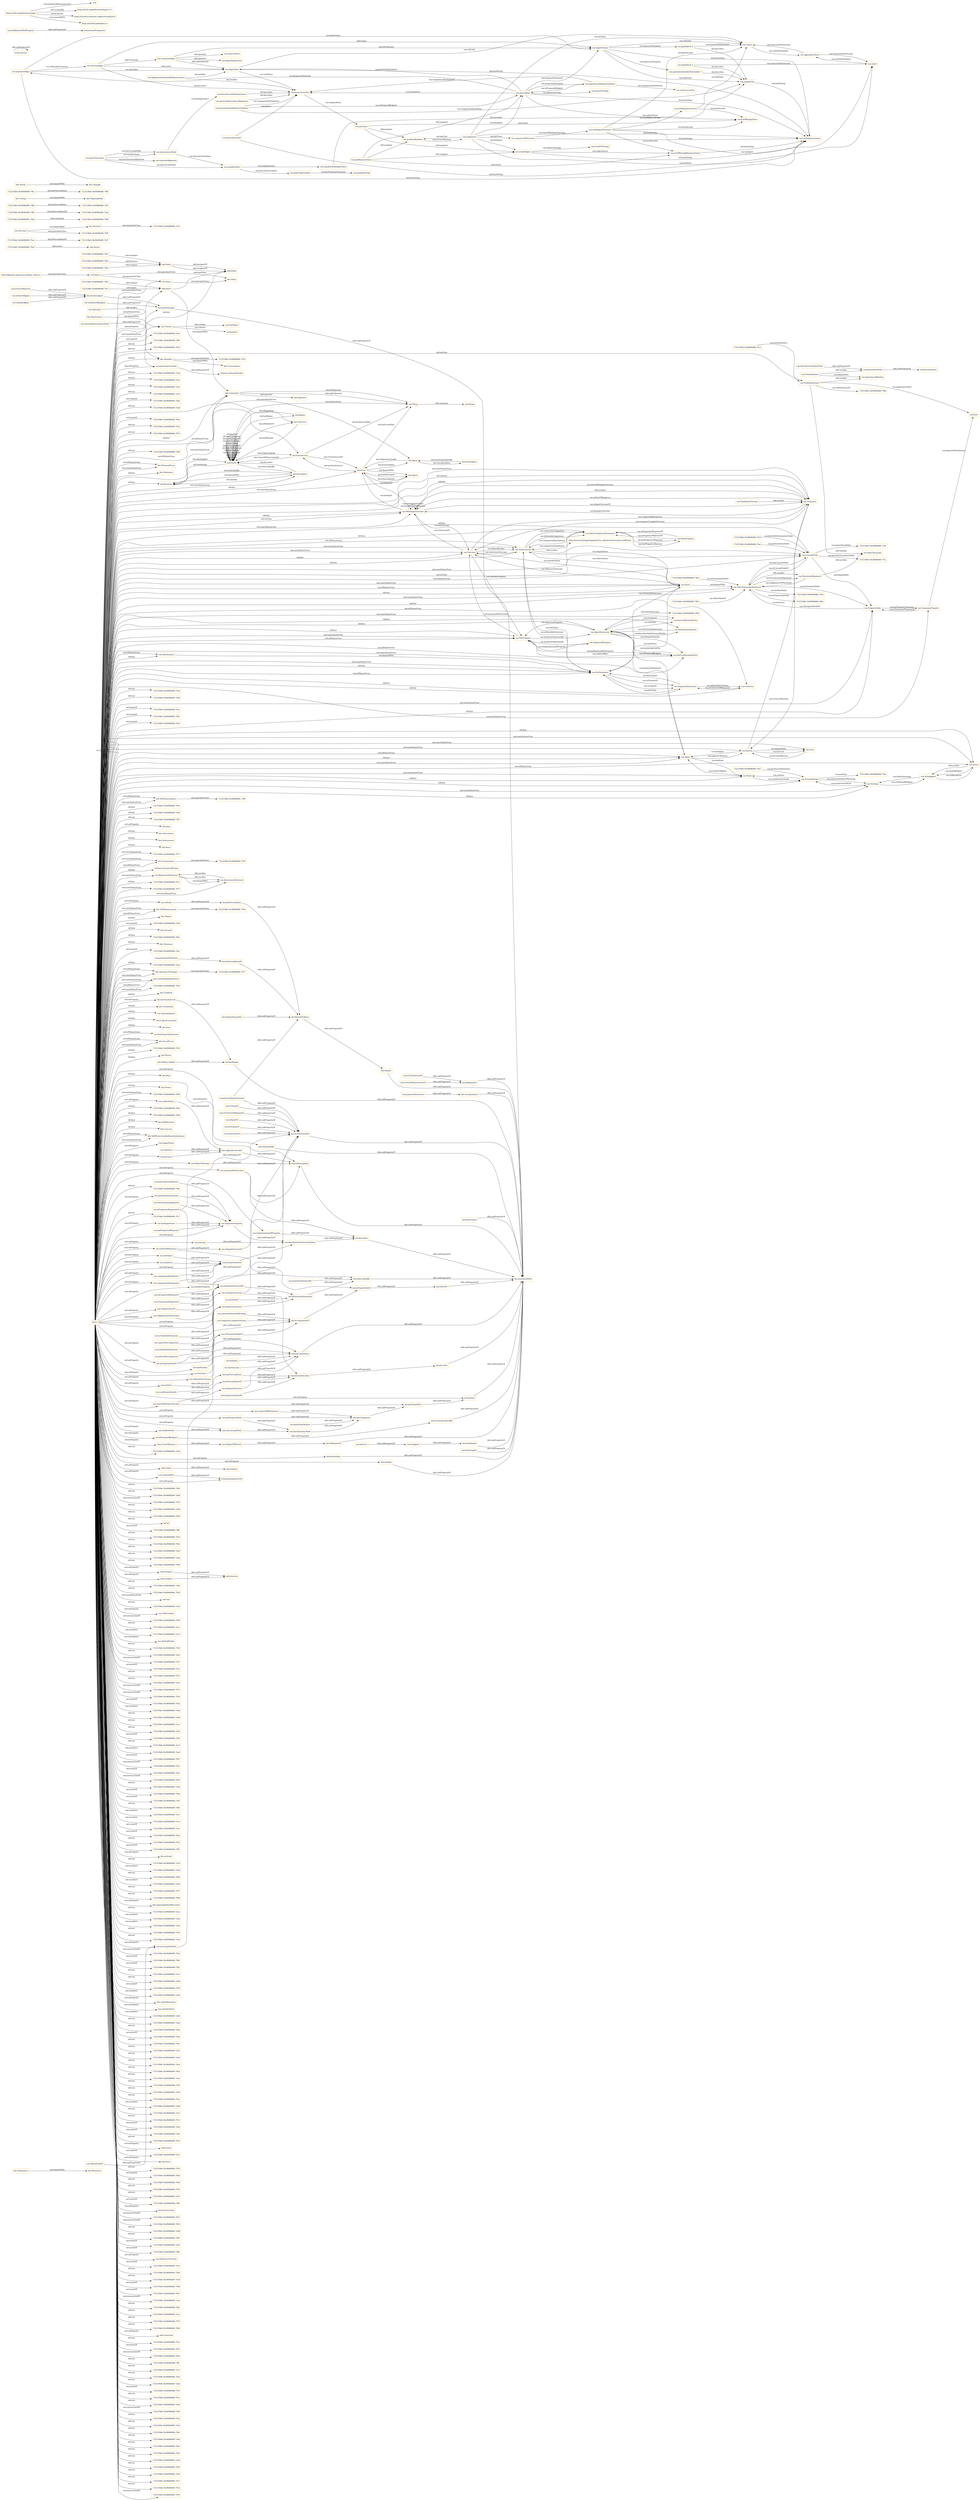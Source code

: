 digraph ar2dtool_diagram { 
rankdir=LR;
size="1501"
node [shape = rectangle, color="orange"]; "bhv:Dominance" "dul:Situation" "-722319b6:18c894f648f:-7f23" "odrl:Action" "-722319b6:18c894f648f:-7fc6" "-722319b6:18c894f648f:-7fea" "bhv:PersonalFocus" "bhv:Hedonism" "bhv:Societal" "vae:NodeImportance" "-722319b6:18c894f648f:-7fb3" "bhv:Universalism" "-722319b6:18c894f648f:-7ef0" "-722319b6:18c894f648f:-7fd2" "vae:Value" "-722319b6:18c894f648f:-7fdb" "-722319b6:18c894f648f:-7f96" "bhv:Stimulation" "odrl:Policy" "bhv:Achievement" "bhv:Value" "dul:Norm" "-722319b6:18c894f648f:-7fa7" "odrl:Operator" "-722319b6:18c894f648f:-7f0f" "-722319b6:18c894f648f:-7ff0" "vae:VaeProperty" "-722319b6:18c894f648f:-7f71" "-722319b6:18c894f648f:-7ef9" "bhv:SelfTrascendence" "vae:Outcome" "-722319b6:18c894f648f:-7f17" "schema:ConceptualFrame" "vae:VaeEntity" "vae:MultiInputOutcome" "-722319b6:18c894f648f:-7ff6" "-722319b6:18c894f648f:-7f1c" "-722319b6:18c894f648f:-7f77" "bhv:Conservation" "vae:AlignmentStatement" "bhv:Dependability" "dul:SocialObject" "bhv:Caring" "odrl:Asset" "bhv:Nature" "vae:Generalization" "vae:Context" "-722319b6:18c894f648f:-7fed" "vae:ActionOnState" "vae:VaeStatement" "vae:TaxonomyProperty" "bhv:Security" "vae:ConceptNode" "dul:Object" "-722319b6:18c894f648f:-7fbe" "bhv:Tolerance" "vae:System" "http://dbpedia.org/resource/Value_(ethics)" "bhv:Humility" "-722319b6:18c894f648f:-7fd8" "-722319b6:18c894f648f:-7ef1" "odrl:Party" "-722319b6:18c894f648f:-7fde" "-722319b6:18c894f648f:-7f2e" "vae:Norm" "bhv:GrowthAndAnxietyFree" "-722319b6:18c894f648f:-7fb5" "vae:User" "-722319b6:18c894f648f:-7fcf" "-722319b6:18c894f648f:-7ffc" "vae:Sequence" "vae:AgentStatement" "-722319b6:18c894f648f:-7f63" "-722319b6:18c894f648f:-7fb0" "vae:VaeConditionedEntity" "bhv:Tradition" "dul:Event" "dul:Agent" "-722319b6:18c894f648f:-7fc9" "vae:ValueTaxonomyStatement" "-722319b6:18c894f648f:-7faa" "vae:TaxonomyAlignment" "bhv:SelfEnhancement" "-722319b6:18c894f648f:-7fe1" "vae:Strategy" "-722319b6:18c894f648f:-7ff3" "vae:Agent" "bhv:Benevolence" "vae:FinalInputOutcome" "vae:VaeSituation" "bhv:Conformity" "vae:Action" "bhv:Resources" "dul:Collection" "vae:AwarenessStatement" "vae:ValueDefinition" "bhv:OpennessToChange" "-722319b6:18c894f648f:-7fe7" "vae:ActingAgent" "odrl:LogicalConstraint" "vae:ValueConcept" "vae:PropertyNode" "vae:ValueProperty" "vae:ValueComparisonStatement" "-722319b6:18c894f648f:-7f2f" "-722319b6:18c894f648f:-7fc3" "vae:VaeStatementEntity" "vae:Criterion" "-722319b6:18c894f648f:-7fd5" "bhv:Thought" "dul:TimeInterval" "-722319b6:18c894f648f:-7fc0" "vae:State" "dul:Entity" "bhv:Face" "vae:VaeConditioningEntity" "vae:VaePropertyStatement" "bhv:SocialFocus" "-722319b6:18c894f648f:-7fbb" "-722319b6:18c894f648f:-7f22" "odrl:Constraint" "vae:OptimizedProperty" "dul:Theory" "dul:Region" "dul:Description" "-722319b6:18c894f648f:-7fad" "bhv:Action" "-722319b6:18c894f648f:-7ff9" "vcvf:Value" "odrl:Rule" "-722319b6:18c894f648f:-7f05" "bhv:Power" "-722319b6:18c894f648f:-7fe4" "vae:ImportanceRelation" "bhv:Personal" "-722319b6:18c894f648f:-7fcc" "-722319b6:18c894f648f:-7f99" "-722319b6:18c894f648f:-7f0e" "-722319b6:18c894f648f:-7f04" "vae:ArgumentStatement" "bhv:SelfDirection" "bhv:Concern" "-722319b6:18c894f648f:-7fb8" "bhv:SelfProtectionAndAnxietyAvoidance" ; /*classes style*/
	"bhv:Action" -> "bhv:Thought" [ label = "owl:disjointWith" ];
	"vae:particularizesNode" -> "schema:subsumedUnder" [ label = "rdfs:subPropertyOf" ];
	"vae:hasConceptNode" -> "vae:hasTaxonomyNode" [ label = "rdfs:subPropertyOf" ];
	"vae:ConceptNode" -> "vae:PropertyNode" [ label = "owl:disjointWith" ];
	"vae:argumentAlign" -> "vae:criterionAlign" [ label = "vae:isBasedOnCriterion" ];
	"vae:argumentAlign" -> "vae:alignPremise" [ label = "vae:hasPremise" ];
	"vae:argumentAlign" -> "vae:alignClaim" [ label = "vae:hasClaim" ];
	"vae:argumentAlign" -> "vae:taxProblemContext" [ label = "dul:hasSetting" ];
	"vae:isTaxonomyNodeOf" -> "dul:isComponentOf" [ label = "rdfs:subPropertyOf" ];
	"vae:previousInputOutcome" -> "dul:isConstituentOf" [ label = "rdfs:subPropertyOf" ];
	"vae:previousInputOutcome" -> "dul:directlyFollows" [ label = "rdfs:subPropertyOf" ];
	"vae:proposesStatement" -> "dul:conceptualizes" [ label = "rdfs:subPropertyOf" ];
	"vae:hasTaxonomyNode" -> "dul:hasComponent" [ label = "rdfs:subPropertyOf" ];
	"vae:giniPropertyNode" -> "vae:giniIndexProp" [ label = "vae:hasPropertyTaxonomy" ];
	"dul:isSatisfiedBy" -> "dul:associatedWith" [ label = "rdfs:subPropertyOf" ];
	"vae:nextInputOutcome" -> "dul:isConstituentOf" [ label = "rdfs:subPropertyOf" ];
	"vae:nextInputOutcome" -> "dul:directlyPrecedes" [ label = "rdfs:subPropertyOf" ];
	"vae:VaeSituation" -> "vae:VaeStatement" [ label = "owl:disjointWith" ];
	"vae:benvolenceNodeImportance" -> "vae:benevolenceTax" [ label = "dul:describes" ];
	"dul:conceptualizes" -> "dul:associatedWith" [ label = "rdfs:subPropertyOf" ];
	"vae:comparisonHasInferior" -> "vae:interpretationOn" [ label = "rdfs:subPropertyOf" ];
	"vae:hasTrace" -> "dul:isAgentInvolvedIn" [ label = "rdfs:subPropertyOf" ];
	"vae:isInputOf" -> "dul:isConstituentOf" [ label = "rdfs:subPropertyOf" ];
	"dul:involvesAgent" -> "dul:hasParticipant" [ label = "rdfs:subPropertyOf" ];
	"dul:isObservableAt" -> "dul:hasRegion" [ label = "rdfs:subPropertyOf" ];
	"terms:license" -> "terms:license" [ label = "rdfs:subPropertyOf" ];
	"vae:multiInputOutcome2" -> "vae:actOfPayingTaxes" [ label = "vae:hasOutcome" ];
	"vae:multiInputOutcome2" -> "vae:state2" [ label = "vae:hasInput" ];
	"dul:hasLocation" -> "dul:associatedWith" [ label = "rdfs:subPropertyOf" ];
	"bhv:SelfTrascendence" -> "-722319b6:18c894f648f:-7ef9" [ label = "owl:equivalentClass" ];
	"dul:isAgentInvolvedIn" -> "dul:isParticipantIn" [ label = "rdfs:subPropertyOf" ];
	"http://dbpedia.org/resource/Value_(ethics)" -> "vcvf:Value" [ label = "owl:equivalentClass" ];
	"vae:describesVaeStatementEntity" -> "dul:describes" [ label = "rdfs:subPropertyOf" ];
	"vae:hasPropertyTaxonomy" -> "vae:expressesProperty" [ label = "rdfs:subPropertyOf" ];
	"dul:Event" -> "dul:Object" [ label = "owl:disjointWith" ];
	"vae:isPremiseOf" -> "dul:isConstituentOf" [ label = "rdfs:subPropertyOf" ];
	"dul:isConstituentOf" -> "dul:associatedWith" [ label = "rdfs:subPropertyOf" ];
	"vae:interpretationOn" -> "vae:describesVaeStatementEntity" [ label = "rdfs:subPropertyOf" ];
	"vae:isTestedInStatement" -> "vae:hasInterpretation" [ label = "rdfs:subPropertyOf" ];
	"dul:Description" -> "dul:Situation" [ label = "owl:disjointWith" ];
	"vae:giniIndex0_3" -> "vae:state1" [ label = "vae:measuredOnOutcome" ];
	"vae:giniIndex0_3" -> "vae:equalityTax" [ label = "dul:describes" ];
	"vae:madeByAgent" -> "dul:involvesAgent" [ label = "rdfs:subPropertyOf" ];
	"dul:isPreconditionOf" -> "dul:directlyPrecedes" [ label = "rdfs:subPropertyOf" ];
	"vae:isOutcomeOf" -> "dul:isConstituentOf" [ label = "rdfs:subPropertyOf" ];
	"vae:isPresentInStatement" -> "dul:isDescribedBy" [ label = "rdfs:subPropertyOf" ];
	"vae:hasInput" -> "dul:hasConstituent" [ label = "rdfs:subPropertyOf" ];
	"bhv:Personal" -> "bhv:Societal" [ label = "owl:disjointWith" ];
	"bhv:Personal" -> "-722319b6:18c894f648f:-7f0f" [ label = "owl:equivalentClass" ];
	"vae:hasUser" -> "vae:hasAgent" [ label = "rdfs:subPropertyOf" ];
	"vae:equalityTax" -> "vae:taxProblemContext" [ label = "dul:hasSetting" ];
	"dul:hasPart" -> "dul:associatedWith" [ label = "rdfs:subPropertyOf" ];
	"vae:onState" -> "dul:hasPrecondition" [ label = "rdfs:subPropertyOf" ];
	"vae:hasActionOnState" -> "dul:hasComponent" [ label = "rdfs:subPropertyOf" ];
	"vae:AgentStatement" -> "-722319b6:18c894f648f:-7f96" [ label = "owl:equivalentClass" ];
	"vae:hasPropertyNode" -> "vae:hasTaxonomyNode" [ label = "rdfs:subPropertyOf" ];
	"vae:hasPropertyNode" -> "dul:hasComponent" [ label = "rdfs:subPropertyOf" ];
	"vae:payMinimumTaxes" -> "vae:problemModeller" [ label = "odrl:assigner" ];
	"vae:payMinimumTaxes" -> "vae:payerAgent" [ label = "odrl:assignee" ];
	"vae:payMinimumTaxes" -> "vae:evaderAgent" [ label = "odrl:assignee" ];
	"vae:payMinimumTaxes" -> "vae:actOfPayingMiniumumTaxes" [ label = "odrl:action" ];
	"vae:equalityNode" -> "vae:giniPropertyNode" [ label = "vae:directlyGeneralizes" ];
	"vae:equalityNode" -> "vae:equalityNodeImportance" [ label = "vae:hasImportance" ];
	"dul:hasPrecondition" -> "dul:directlyFollows" [ label = "rdfs:subPropertyOf" ];
	"vae:hasPropertyOfSuperior" -> "vae:expressesProperty" [ label = "rdfs:subPropertyOf" ];
	"odrl:Asset" -> "odrl:Constraint" [ label = "owl:disjointWith" ];
	"bhv:Conservation" -> "-722319b6:18c894f648f:-7f2f" [ label = "owl:equivalentClass" ];
	"dul:hasRegion" -> "dul:associatedWith" [ label = "rdfs:subPropertyOf" ];
	"vae:isPropertyNodeOf" -> "vae:isTaxonomyNodeOf" [ label = "rdfs:subPropertyOf" ];
	"vae:isPropertyNodeOf" -> "dul:isComponentOf" [ label = "rdfs:subPropertyOf" ];
	"bhv:Societal" -> "-722319b6:18c894f648f:-7ef1" [ label = "owl:equivalentClass" ];
	"dul:precedes" -> "dul:associatedWith" [ label = "rdfs:subPropertyOf" ];
	"vae:comparisonHasSuperior" -> "vae:interpretationOn" [ label = "rdfs:subPropertyOf" ];
	"vae:hasOutcome" -> "dul:hasConstituent" [ label = "rdfs:subPropertyOf" ];
	"vae:Norm" -> "vae:ValueTaxonomyStatement" [ label = "owl:disjointWith" ];
	"vae:alignPremise" -> "vae:equalityTax" [ label = "vae:withValue" ];
	"vae:alignPremise" -> "vae:state2" [ label = "vae:onEntity" ];
	"vae:alignPremise" -> "vae:giniIndexSatisfiedThreshold0_7" [ label = "vae:expressesProperty" ];
	"vae:alignPremise" -> "vae:giniIndex0_9" [ label = "vae:expressesProperty" ];
	"vae:alignPremise" -> "vae:taxProblemContext" [ label = "dul:hasSetting" ];
	"vae:isProposedByAgent" -> "dul:isConceptualizedBy" [ label = "rdfs:subPropertyOf" ];
	"dul:isComponentOf" -> "dul:isPropertPartOf" [ label = "rdfs:subPropertyOf" ];
	"vae:Value" -> "bhv:Value" [ label = "owl:equivalentClass" ];
	"bhv:Dominance" -> "bhv:Resources" [ label = "owl:disjointWith" ];
	"vae:isEntityOf" -> "vae:isPresentInStatement" [ label = "rdfs:subPropertyOf" ];
	"dul:isConceptualizedBy" -> "dul:associatedWith" [ label = "rdfs:subPropertyOf" ];
	"vae:MultiInputOutcome" -> "vae:Sequence" [ label = "rdfs:seeAlso" ];
	"vae:propertyExpressedAt" -> "vae:isPresentInStatement" [ label = "rdfs:subPropertyOf" ];
	"vae:payerAgent" -> "vae:taxProblemContext" [ label = "dul:hasSetting" ];
	"vae:payerAgent" -> "vae:importanceRelationTaxPayer" [ label = "vae:proposesStatement" ];
	"vae:payerAgent" -> "vae:payerStrategy" [ label = "vae:followsStrategy" ];
	"vae:payerAgent" -> "vae:benevolenceTax" [ label = "vcvf:commitsTo" ];
	"vae:payerAgent" -> "vae:argumentAlign" [ label = "vae:proposesStatement" ];
	"vae:payerAgent" -> "vae:alignClaim" [ label = "vae:proposesStatement" ];
	"vae:payerAgent" -> "vae:actOfPayingTaxes" [ label = "vae:makesAction" ];
	"vae:payerAgent" -> "vae:alignPremise" [ label = "vae:proposesStatement" ];
	"vae:hasState" -> "dul:isAgentInvolvedIn" [ label = "rdfs:subPropertyOf" ];
	"vae:AwarenessStatement" -> "vae:AlignmentStatement" [ label = "rdfs:seeAlso" ];
	"vae:isConceptNodeOf" -> "vae:isTaxonomyNodeOf" [ label = "rdfs:subPropertyOf" ];
	"bhv:Caring" -> "bhv:Dependability" [ label = "owl:disjointWith" ];
	"vae:payTaxes" -> "vae:problemModeller" [ label = "odrl:assigner" ];
	"vae:payTaxes" -> "vae:evaderAgent" [ label = "odrl:assignee" ];
	"vae:payTaxes" -> "vae:actOfPayingTaxes" [ label = "odrl:action" ];
	"vae:hasRootNode" -> "vae:hasConceptNode" [ label = "rdfs:subPropertyOf" ];
	"vae:isAgentOfSystem" -> "dul:isMemberOf" [ label = "rdfs:subPropertyOf" ];
	"dul:hasProperPart" -> "dul:hasPart" [ label = "rdfs:subPropertyOf" ];
	"vae:aggregationSum" -> "vae:state2" [ label = "vae:measuredOnOutcome" ];
	"vae:aggregationSum" -> "vae:state1" [ label = "vae:measuredOnOutcome" ];
	"vae:ValueConcept" -> "http://www.ontologydesignpatterns.org/ont/values/valuecore#Value" [ label = "rdfs:seeAlso" ];
	"vae:state1" -> "vae:aggregationSum" [ label = "vae:satisfiesProperty" ];
	"vae:isInputOutcomeOf" -> "dul:isConstituentOf" [ label = "rdfs:subPropertyOf" ];
	"vae:payerTaxonomy" -> "vae:taxonomAlignment" [ label = "vae:hasTaxonomyAlignment" ];
	"vae:payerTaxonomy" -> "vae:benevolenceNode" [ label = "vae:hasRootNode" ];
	"vae:payerTaxonomy" -> "vae:equalityNode" [ label = "vae:hasConceptNode" ];
	"vae:payerTaxonomy" -> "vae:benevolenceNode" [ label = "vae:hasConceptNode" ];
	"vae:isTaxonomyPropertyOf" -> "vae:propertyExpressedAt" [ label = "rdfs:subPropertyOf" ];
	"vae:giniIndex0_9" -> "vae:state2" [ label = "vae:measuredOnOutcome" ];
	"vae:giniIndex0_9" -> "vae:equalityTax" [ label = "dul:describes" ];
	"vae:directlyParticularizesNode" -> "vae:particularizesNode" [ label = "rdfs:subPropertyOf" ];
	"vae:isRootNodeOf" -> "vae:isConceptNodeOf" [ label = "rdfs:subPropertyOf" ];
	"vae:problemModeller" -> "vae:taxSystem" [ label = "vae:isUserOfSystem" ];
	"dul:hasSetting" -> "dul:associatedWith" [ label = "rdfs:subPropertyOf" ];
	"dul:hasMember" -> "dul:associatedWith" [ label = "rdfs:subPropertyOf" ];
	"vae:expressesProperty" -> "vae:describesVaeStatementEntity" [ label = "rdfs:subPropertyOf" ];
	"vae:taxSystem" -> "vae:problemModeller" [ label = "vae:hasUser" ];
	"vae:taxSystem" -> "vae:sequenceOfOutcomes" [ label = "vae:hasTrace" ];
	"vae:taxSystem" -> "vae:state2" [ label = "vae:hasState" ];
	"vae:taxSystem" -> "vae:state1" [ label = "vae:hasState" ];
	"vae:taxSystem" -> "vae:payerAgent" [ label = "vae:hasAgent" ];
	"vae:taxSystem" -> "vae:evaderAgent" [ label = "vae:hasAgent" ];
	"vae:taxSystem" -> "vae:taxProblemContext" [ label = "dul:hasSetting" ];
	"vae:hasAgent" -> "dul:hasMember" [ label = "rdfs:subPropertyOf" ];
	"vae:isFollowedByAgent" -> "dul:hasParticipant" [ label = "rdfs:subPropertyOf" ];
	"vae:criterionAlign" -> "vae:alignPremise" [ label = "odrl:target" ];
	"vae:criterionAlign" -> "vae:constraintAlign" [ label = "odrl:constraint" ];
	"vae:criterionAlign" -> "vae:alignClaim" [ label = "odrl:action" ];
	"vae:criterionAlign" -> "vae:benevolenceTax" [ label = "dul:describes" ];
	"vae:hasRelationWithProperty" -> "schema:hasPerspective" [ label = "rdfs:subPropertyOf" ];
	"vae:measuredOnOutcome" -> "dul:isParticipantIn" [ label = "rdfs:subPropertyOf" ];
	"vae:measuredOnOutcome" -> "dul:describes" [ label = "rdfs:subPropertyOf" ];
	"vae:isImportanceOf" -> "vae:propertyExpressedAt" [ label = "rdfs:subPropertyOf" ];
	"dul:isSettingFor" -> "dul:associatedWith" [ label = "rdfs:subPropertyOf" ];
	"vae:perform" -> "dul:hasPostcondition" [ label = "rdfs:subPropertyOf" ];
	"vcvf:Value" -> "bhv:Value" [ label = "owl:equivalentClass" ];
	"vcvf:Value" -> "vae:Value" [ label = "owl:equivalentClass" ];
	"dul:isPartOf" -> "dul:associatedWith" [ label = "rdfs:subPropertyOf" ];
	"vae:isTraceOfSystem" -> "dul:involvesAgent" [ label = "rdfs:subPropertyOf" ];
	"dul:isParticipantIn" -> "dul:associatedWith" [ label = "rdfs:subPropertyOf" ];
	"vae:directlyGeneralizesNode" -> "vae:generalizesNode" [ label = "rdfs:subPropertyOf" ];
	"dul:hasTimeInterval" -> "dul:hasRegion" [ label = "rdfs:subPropertyOf" ];
	"vae:importanceRelationTaxPayer" -> "vae:payerAgent" [ label = "vae:isProposedByAgent" ];
	"vae:importanceRelationTaxPayer" -> "vae:benevolenceTax" [ label = "vae:comparisonHasSuperior" ];
	"vae:importanceRelationTaxPayer" -> "vae:achievementTax" [ label = "vae:comparisonHasInferior" ];
	"vae:conditionsActionIn" -> "dul:isPreconditionOf" [ label = "rdfs:subPropertyOf" ];
	"vae:superiorInComparison" -> "vae:hasInterpretation" [ label = "rdfs:subPropertyOf" ];
	"vae:System" -> "vae:User" [ label = "owl:disjointWith" ];
	"dul:satisfies" -> "dul:associatedWith" [ label = "rdfs:subPropertyOf" ];
	"vae:ValueTaxonomyStatement" -> "vae:TaxonomyAlignment" [ label = "rdfs:seeAlso" ];
	"vae:followsStrategy" -> "dul:isParticipantIn" [ label = "rdfs:subPropertyOf" ];
	"vae:hasPropertyOfInferior" -> "vae:expressesProperty" [ label = "rdfs:subPropertyOf" ];
	"vae:composedBySequence" -> "dul:hasComponent" [ label = "rdfs:subPropertyOf" ];
	"vae:isActionOnStateOfStrategy" -> "dul:isComponentOf" [ label = "rdfs:subPropertyOf" ];
	"https://w3id.org/def/vaeontology" -> "vae:" [ label = "vann:preferredNamespaceUri" ];
	"https://w3id.org/def/vaeontology" -> "https://w3id.org/def/vaeontology/1.0.1" [ label = "owl:versionIRI" ];
	"https://w3id.org/def/vaeontology" -> "https://creativecommons.org/licenses/by/4.0/" [ label = "terms:license" ];
	"https://w3id.org/def/vaeontology" -> "https://chowlk.linkeddata.es" [ label = "mod:createdWith" ];
	"vae:benevolenceTax" -> "vae:payTaxes" [ label = "vae:shapesNorm" ];
	"dul:hasComponent" -> "dul:hasProperPart" [ label = "rdfs:subPropertyOf" ];
	"vae:startsWithInputOutcome" -> "vae:hasInputOutcome" [ label = "rdfs:subPropertyOf" ];
	"vae:startsWithInputOutcome" -> "dul:hasProperPart" [ label = "rdfs:subPropertyOf" ];
	"dul:hasParticipant" -> "dul:associatedWith" [ label = "rdfs:subPropertyOf" ];
	"vae:isOptimizationOfProperty" -> "dul:describes" [ label = "rdfs:subPropertyOf" ];
	"vae:propertyOptimizedAt" -> "dul:isDescribedBy" [ label = "rdfs:subPropertyOf" ];
	"bhv:Humility" -> "bhv:Universalism" [ label = "owl:disjointWith" ];
	"bhv:Humility" -> "-722319b6:18c894f648f:-7f23" [ label = "owl:equivalentClass" ];
	"vae:FinalInputOutcome" -> "vae:Sequence" [ label = "rdfs:seeAlso" ];
	"odrl:target" -> "odrl:relation" [ label = "rdfs:subPropertyOf" ];
	"vae:benevolenceDef" -> "vae:benevolenceTax" [ label = "dul:defines" ];
	"vae:benevolenceDef" -> "vae:taxProblemContext" [ label = "dul:hasSetting" ];
	"bhv:SelfEnhancement" -> "-722319b6:18c894f648f:-7f05" [ label = "owl:equivalentClass" ];
	"dul:directlyPrecedes" -> "dul:precedes" [ label = "rdfs:subPropertyOf" ];
	"vae:makesAction" -> "dul:isAgentInvolvedIn" [ label = "rdfs:subPropertyOf" ];
	"vae:withValue" -> "vae:interpretationOn" [ label = "rdfs:subPropertyOf" ];
	"vae:constraintAlign" -> "vae:alignClaim" [ label = "odrl:rightOperand" ];
	"vae:constraintAlign" -> "vae:sameContext" [ label = "odrl:operator" ];
	"vae:constraintAlign" -> "vae:logicalImplication" [ label = "odrl:operator" ];
	"vae:constraintAlign" -> "vae:alignPremise" [ label = "odrl:leftOperand" ];
	"dul:isRegionFor" -> "dul:associatedWith" [ label = "rdfs:subPropertyOf" ];
	"dul:describes" -> "dul:associatedWith" [ label = "rdfs:subPropertyOf" ];
	"vae:satisfiesProperty" -> "dul:isDescribedBy" [ label = "rdfs:subPropertyOf" ];
	"vae:isAlignmentOfTaxonomy" -> "vae:propertyExpressedAt" [ label = "rdfs:subPropertyOf" ];
	"vae:TaxonomyAlignment" -> "vae:ValueTaxonomy" [ label = "rdfs:seeAlso" ];
	"vae:generalizationRelationTaxPayer" -> "vae:payerAgent" [ label = "vae:isProposedByAgent" ];
	"vae:generalizationRelationTaxPayer" -> "vae:benevolenceTax" [ label = "vae:comparisonHasSuperior" ];
	"vae:generalizationRelationTaxPayer" -> "vae:equalityTax" [ label = "vae:comparisonHasInferior" ];
	"vae:hasImportance" -> "vae:expressesProperty" [ label = "rdfs:subPropertyOf" ];
	"vae:alignClaim" -> "vae:benevolenceTax" [ label = "vae:withValue" ];
	"vae:alignClaim" -> "vae:state2" [ label = "vae:onEntity" ];
	"vae:alignClaim" -> "vae:taxProblemContext" [ label = "dul:hasSetting" ];
	"dul:isDescribedBy" -> "dul:associatedWith" [ label = "rdfs:subPropertyOf" ];
	"vae:actOfPayingMiniumumTaxes" -> "vae:taxProblemContext" [ label = "dul:hasSetting" ];
	"vae:relationWith" -> "schema:perspectiveOn" [ label = "rdfs:subPropertyOf" ];
	"vae:NodeImportance" -> "vae:ValueTaxonomy" [ label = "rdfs:seeAlso" ];
	"vae:NodeImportance" -> "vae:ImportanceRelation" [ label = "rdfs:seeAlso" ];
	"dul:isSubordinatedTo" -> "dul:directlyFollows" [ label = "rdfs:subPropertyOf" ];
	"vae:multiInputOutcome1" -> "vae:multiInputOutcome2" [ label = "vae:nextInputOutcome" ];
	"vae:multiInputOutcome1" -> "vae:state2" [ label = "vae:hasOutcome" ];
	"vae:multiInputOutcome1" -> "vae:actOfPayingTaxes" [ label = "vae:hasOutcome" ];
	"vae:multiInputOutcome1" -> "vae:actOfPayingMiniumumTaxes" [ label = "vae:hasOutcome" ];
	"vae:multiInputOutcome1" -> "vae:state1" [ label = "vae:hasInput" ];
	"vae:Action" -> "vae:ActingAgent" [ label = "rdfs:seeAlso" ];
	"vae:isValuedInStatement" -> "vae:hasInterpretation" [ label = "rdfs:subPropertyOf" ];
	"vae:sequenceOfOutcomes" -> "vae:multiInputOutcome1" [ label = "vae:startsWithInputOutcome" ];
	"vae:sequenceOfOutcomes" -> "vae:taxProblemContext" [ label = "dul:hasSetting" ];
	"vae:inferiorInComparison" -> "vae:hasInterpretation" [ label = "rdfs:subPropertyOf" ];
	"vae:VaeEntity" -> "vae:Context" [ label = "rdfs:seeAlso" ];
	"vae:withNorm" -> "vae:interpretationOn" [ label = "rdfs:subPropertyOf" ];
	"vae:isClaimOf" -> "dul:isConstituentOf" [ label = "rdfs:subPropertyOf" ];
	"vae:hasInputOutcome" -> "dul:hasConstituent" [ label = "rdfs:subPropertyOf" ];
	"vae:alignmentSituationWithbenevolence" -> "vae:benevolenceTax" [ label = "dul:satisfies" ];
	"vae:alignmentSituationWithbenevolence" -> "vae:alignClaim" [ label = "dul:satisfies" ];
	"vae:isPropertyOfSuperiorOf" -> "vae:propertyExpressedAt" [ label = "rdfs:subPropertyOf" ];
	"vae:isPropertyOfSuperiorOf" -> "dul:isConstituentOf" [ label = "rdfs:subPropertyOf" ];
	"vae:evaderAgent" -> "vae:actOfPayingMiniumumTaxes" [ label = "vae:makesAction" ];
	"vae:evaderAgent" -> "vae:evaderStrategy" [ label = "vae:followsStrategy" ];
	"vae:evaderAgent" -> "vae:taxProblemContext" [ label = "dul:hasSetting" ];
	"vae:isStateOfAgent" -> "dul:involvesAgent" [ label = "rdfs:subPropertyOf" ];
	"dul:isPropertPartOf" -> "dul:isPartOf" [ label = "rdfs:subPropertyOf" ];
	"vae:Generalization" -> "vae:generalizesNode" [ label = "rdfs:seeAlso" ];
	"vae:Generalization" -> "vae:ImportanceRelation" [ label = "owl:disjointWith" ];
	"vae:Context" -> "vae:VaeObject" [ label = "rdfs:seeAlso" ];
	"NULL" -> "-722319b6:18c894f648f:-7fe8" [ label = "rdf:rest" ];
	"NULL" -> "-722319b6:18c894f648f:-7eb8" [ label = "rdf:rest" ];
	"NULL" -> "-722319b6:18c894f648f:-7f70" [ label = "owl:intersectionOf" ];
	"NULL" -> "dul:Collection" [ label = "owl:allValuesFrom" ];
	"NULL" -> "vae:hasConceptNode" [ label = "owl:onProperty" ];
	"NULL" -> "-722319b6:18c894f648f:-7ed9" [ label = "rdf:rest" ];
	"NULL" -> "bhv:PersonalFocus" [ label = "owl:someValuesFrom" ];
	"NULL" -> "bhv:Hedonism" [ label = "rdf:first" ];
	"NULL" -> "-722319b6:18c894f648f:-7fd9" [ label = "rdf:rest" ];
	"NULL" -> "bhv:Conservation" [ label = "owl:allValuesFrom" ];
	"NULL" -> "rdf:nil" [ label = "rdf:rest" ];
	"NULL" -> "-722319b6:18c894f648f:-7ff8" [ label = "owl:unionOf" ];
	"NULL" -> "vae:VaeConditioningEntity" [ label = "owl:someValuesFrom" ];
	"NULL" -> "-722319b6:18c894f648f:-7f1d" [ label = "rdf:rest" ];
	"NULL" -> "vae:isBasedOnCriterion" [ label = "owl:onProperty" ];
	"NULL" -> "-722319b6:18c894f648f:-7f6e" [ label = "rdf:rest" ];
	"NULL" -> "-722319b6:18c894f648f:-7ee0" [ label = "rdf:rest" ];
	"NULL" -> "-722319b6:18c894f648f:-7eda" [ label = "rdf:rest" ];
	"NULL" -> "vae:interpretationOn" [ label = "owl:onProperty" ];
	"NULL" -> "vae:ConceptNode" [ label = "rdf:first" ];
	"NULL" -> "vae:PropertyNode" [ label = "rdf:first" ];
	"NULL" -> "-722319b6:18c894f648f:-7f08" [ label = "rdf:rest" ];
	"NULL" -> "-722319b6:18c894f648f:-7fb3" [ label = "rdf:first" ];
	"NULL" -> "odrl:assignee" [ label = "owl:onProperty" ];
	"NULL" -> "-722319b6:18c894f648f:-7efb" [ label = "rdf:rest" ];
	"NULL" -> "vae:ConceptNode" [ label = "owl:someValuesFrom" ];
	"NULL" -> "vae:expressesProperty" [ label = "owl:onProperty" ];
	"NULL" -> "vae:VaeSituation" [ label = "owl:allValuesFrom" ];
	"NULL" -> "dul:hasSetting" [ label = "owl:onProperty" ];
	"NULL" -> "bhv:SelfTrascendence" [ label = "owl:someValuesFrom" ];
	"NULL" -> "-722319b6:18c894f648f:-7f29" [ label = "rdf:rest" ];
	"NULL" -> "owl:real" [ label = "owl:someValuesFrom" ];
	"NULL" -> "-722319b6:18c894f648f:-7ecb" [ label = "rdf:rest" ];
	"NULL" -> "vae:reflectsValue" [ label = "owl:onProperty" ];
	"NULL" -> "odrl:LogicalConstraint" [ label = "rdf:first" ];
	"NULL" -> "vae:onEntity" [ label = "owl:onProperty" ];
	"NULL" -> "-722319b6:18c894f648f:-7f94" [ label = "owl:intersectionOf" ];
	"NULL" -> "-722319b6:18c894f648f:-7eec" [ label = "rdf:rest" ];
	"NULL" -> "vae:VaeConditioningEntity" [ label = "owl:allValuesFrom" ];
	"NULL" -> "-722319b6:18c894f648f:-7ee2" [ label = "owl:members" ];
	"NULL" -> "vae:abidesByValue" [ label = "owl:onProperty" ];
	"NULL" -> "vae:comparisonHasInferior" [ label = "owl:onProperty" ];
	"NULL" -> "-722319b6:18c894f648f:-7f30" [ label = "rdf:rest" ];
	"NULL" -> "-722319b6:18c894f648f:-7ebc" [ label = "rdf:rest" ];
	"NULL" -> "-722319b6:18c894f648f:-7ef7" [ label = "owl:intersectionOf" ];
	"NULL" -> "vae:isUserOfSystem" [ label = "owl:onProperty" ];
	"NULL" -> "vae:ActionOnState" [ label = "rdf:first" ];
	"NULL" -> "vae:VaeStatement" [ label = "owl:someValuesFrom" ];
	"NULL" -> "vae:Criterion" [ label = "owl:allValuesFrom" ];
	"NULL" -> "odrl:Constraint" [ label = "owl:allValuesFrom" ];
	"NULL" -> "-722319b6:18c894f648f:-7fc2" [ label = "owl:unionOf" ];
	"NULL" -> "vae:VaeProperty" [ label = "owl:allValuesFrom" ];
	"NULL" -> "bhv:GrowthAndAnxietyFree" [ label = "owl:someValuesFrom" ];
	"NULL" -> "vae:withValue" [ label = "owl:onProperty" ];
	"NULL" -> "vae:Strategy" [ label = "owl:someValuesFrom" ];
	"NULL" -> "-722319b6:18c894f648f:-7f72" [ label = "rdf:rest" ];
	"NULL" -> "vae:ConceptNode" [ label = "owl:onClass" ];
	"NULL" -> "-722319b6:18c894f648f:-7eb3" [ label = "rdf:rest" ];
	"NULL" -> "vae:Action" [ label = "rdf:first" ];
	"NULL" -> "-722319b6:18c894f648f:-7f15" [ label = "owl:intersectionOf" ];
	"NULL" -> "-722319b6:18c894f648f:-7f34" [ label = "owl:intersectionOf" ];
	"NULL" -> "vae:MultiInputOutcome" [ label = "owl:someValuesFrom" ];
	"NULL" -> "-722319b6:18c894f648f:-7f2b" [ label = "owl:unionOf" ];
	"NULL" -> "-722319b6:18c894f648f:-7ed0" [ label = "owl:members" ];
	"NULL" -> "-722319b6:18c894f648f:-7ed4" [ label = "rdf:rest" ];
	"NULL" -> "dul:hasPart" [ label = "owl:onProperty" ];
	"NULL" -> "-722319b6:18c894f648f:-7ece" [ label = "rdf:rest" ];
	"NULL" -> "vae:AwarenessStatement" [ label = "owl:someValuesFrom" ];
	"NULL" -> "-722319b6:18c894f648f:-7f71" [ label = "owl:someValuesFrom" ];
	"NULL" -> "vae:Sequence" [ label = "owl:someValuesFrom" ];
	"NULL" -> "-722319b6:18c894f648f:-7ef5" [ label = "rdf:rest" ];
	"NULL" -> "-722319b6:18c894f648f:-7fc8" [ label = "owl:unionOf" ];
	"NULL" -> "vae:startsWithInputOutcome" [ label = "owl:onProperty" ];
	"NULL" -> "-722319b6:18c894f648f:-7ec5" [ label = "rdf:rest" ];
	"NULL" -> "-722319b6:18c894f648f:-7ee6" [ label = "owl:members" ];
	"NULL" -> "-722319b6:18c894f648f:-7fd7" [ label = "owl:unionOf" ];
	"NULL" -> "vae:Agent" [ label = "owl:someValuesFrom" ];
	"NULL" -> "vae:isStartOfSequence" [ label = "owl:onProperty" ];
	"NULL" -> "-722319b6:18c894f648f:-7f3c" [ label = "owl:intersectionOf" ];
	"NULL" -> "bhv:Tradition" [ label = "rdf:first" ];
	"NULL" -> "-722319b6:18c894f648f:-7fd1" [ label = "owl:unionOf" ];
	"NULL" -> "vae:nextInputOutcome" [ label = "owl:onProperty" ];
	"NULL" -> "-722319b6:18c894f648f:-7fb4" [ label = "owl:intersectionOf" ];
	"NULL" -> "-722319b6:18c894f648f:-7eb6" [ label = "rdf:rest" ];
	"NULL" -> "vae:Sequence" [ label = "owl:onClass" ];
	"NULL" -> "vae:hasRootNode" [ label = "owl:onProperty" ];
	"NULL" -> "-722319b6:18c894f648f:-7fdd" [ label = "owl:unionOf" ];
	"NULL" -> "-722319b6:18c894f648f:-7ef0" [ label = "rdf:first" ];
	"NULL" -> "vae:VaeConditionedEntity" [ label = "owl:someValuesFrom" ];
	"NULL" -> "-722319b6:18c894f648f:-7fef" [ label = "owl:unionOf" ];
	"NULL" -> "-722319b6:18c894f648f:-7fb6" [ label = "rdf:rest" ];
	"NULL" -> "-722319b6:18c894f648f:-7ecc" [ label = "owl:members" ];
	"NULL" -> "bhv:SelfEnhancement" [ label = "owl:someValuesFrom" ];
	"NULL" -> "bhv:GrowthAndAnxietyFree" [ label = "owl:allValuesFrom" ];
	"NULL" -> "vae:Outcome" [ label = "owl:someValuesFrom" ];
	"NULL" -> "-722319b6:18c894f648f:-7ec2" [ label = "owl:members" ];
	"NULL" -> "bhv:SelfDirection" [ label = "rdf:first" ];
	"NULL" -> "vae:TaxonomyProperty" [ label = "owl:someValuesFrom" ];
	"NULL" -> "dul:Theory" [ label = "rdf:first" ];
	"NULL" -> "-722319b6:18c894f648f:-7fce" [ label = "owl:unionOf" ];
	"NULL" -> "dul:Event" [ label = "rdf:first" ];
	"NULL" -> "-722319b6:18c894f648f:-7fba" [ label = "owl:unionOf" ];
	"NULL" -> "vae:NodeImportance" [ label = "owl:onClass" ];
	"NULL" -> "vae:ArgumentStatement" [ label = "rdf:first" ];
	"NULL" -> "-722319b6:18c894f648f:-7f1b" [ label = "rdf:rest" ];
	"NULL" -> "-722319b6:18c894f648f:-7ff5" [ label = "owl:unionOf" ];
	"NULL" -> "bhv:attitude" [ label = "owl:onProperty" ];
	"NULL" -> "-722319b6:18c894f648f:-7ec8" [ label = "rdf:rest" ];
	"NULL" -> "vae:Norm" [ label = "rdf:first" ];
	"NULL" -> "schema:perspectiveOn" [ label = "owl:onProperty" ];
	"NULL" -> "vae:Value" [ label = "owl:someValuesFrom" ];
	"NULL" -> "-722319b6:18c894f648f:-7eb9" [ label = "owl:members" ];
	"NULL" -> "-722319b6:18c894f648f:-7f06" [ label = "rdf:rest" ];
	"NULL" -> "vae:VaeProperty" [ label = "rdf:first" ];
	"NULL" -> "-722319b6:18c894f648f:-7eb0" [ label = "owl:members" ];
	"NULL" -> "-722319b6:18c894f648f:-7f27" [ label = "rdf:rest" ];
	"NULL" -> "-722319b6:18c894f648f:-7fbe" [ label = "rdf:first" ];
	"NULL" -> "-722319b6:18c894f648f:-7fb9" [ label = "rdf:rest" ];
	"NULL" -> "vae:isImportanceOf" [ label = "owl:onProperty" ];
	"NULL" -> "-722319b6:18c894f648f:-7f63" [ label = "owl:someValuesFrom" ];
	"NULL" -> "bhv:opposingValueMotivation" [ label = "owl:onProperty" ];
	"NULL" -> "bhv:Humility" [ label = "rdf:first" ];
	"NULL" -> "-722319b6:18c894f648f:-7eea" [ label = "rdf:rest" ];
	"NULL" -> "-722319b6:18c894f648f:-7ebe" [ label = "owl:members" ];
	"NULL" -> "dul:isSatisfiedBy" [ label = "owl:onProperty" ];
	"NULL" -> "-722319b6:18c894f648f:-7ec6" [ label = "owl:members" ];
	"NULL" -> "-722319b6:18c894f648f:-7f18" [ label = "rdf:rest" ];
	"NULL" -> "-722319b6:18c894f648f:-7ec0" [ label = "rdf:rest" ];
	"NULL" -> "vae:ConceptNode" [ label = "owl:allValuesFrom" ];
	"NULL" -> "-722319b6:18c894f648f:-7f2d" [ label = "owl:intersectionOf" ];
	"NULL" -> "-722319b6:18c894f648f:-7f62" [ label = "owl:unionOf" ];
	"NULL" -> "-722319b6:18c894f648f:-7ff2" [ label = "owl:unionOf" ];
	"NULL" -> "vae:hasImportance" [ label = "owl:onProperty" ];
	"NULL" -> "-722319b6:18c894f648f:-7ee1" [ label = "rdf:rest" ];
	"NULL" -> "-722319b6:18c894f648f:-7edb" [ label = "rdf:rest" ];
	"NULL" -> "-722319b6:18c894f648f:-7f78" [ label = "owl:unionOf" ];
	"NULL" -> "-722319b6:18c894f648f:-7f1c" [ label = "rdf:first" ];
	"NULL" -> "bhv:OpennessToChange" [ label = "owl:allValuesFrom" ];
	"NULL" -> "vae:satisfiesProperty" [ label = "owl:onProperty" ];
	"NULL" -> "-722319b6:18c894f648f:-7f0e" [ label = "rdf:first" ];
	"NULL" -> "vae:VaeStatement" [ label = "rdf:first" ];
	"NULL" -> "vae:VaeSituation" [ label = "rdf:first" ];
	"NULL" -> "-722319b6:18c894f648f:-7edd" [ label = "owl:members" ];
	"NULL" -> "-722319b6:18c894f648f:-7f22" [ label = "rdf:first" ];
	"NULL" -> "bhv:valueMotivation" [ label = "owl:onProperty" ];
	"NULL" -> "vae:satisfiesNorm" [ label = "owl:onProperty" ];
	"NULL" -> "vae:relationWith" [ label = "owl:onProperty" ];
	"NULL" -> "-722319b6:18c894f648f:-7eb4" [ label = "owl:members" ];
	"NULL" -> "-722319b6:18c894f648f:-7ed2" [ label = "rdf:rest" ];
	"NULL" -> "-722319b6:18c894f648f:-7fab" [ label = "rdf:rest" ];
	"NULL" -> "bhv:Stimulation" [ label = "rdf:first" ];
	"NULL" -> "-722319b6:18c894f648f:-7fda" [ label = "owl:unionOf" ];
	"NULL" -> "-722319b6:18c894f648f:-7f61" [ label = "rdf:rest" ];
	"NULL" -> "-722319b6:18c894f648f:-7ef3" [ label = "rdf:rest" ];
	"NULL" -> "odrl:Constraint" [ label = "rdf:first" ];
	"NULL" -> "odrl:target" [ label = "owl:onProperty" ];
	"NULL" -> "-722319b6:18c894f648f:-7f99" [ label = "owl:someValuesFrom" ];
	"NULL" -> "-722319b6:18c894f648f:-7f04" [ label = "rdf:first" ];
	"NULL" -> "-722319b6:18c894f648f:-7ebd" [ label = "rdf:rest" ];
	"NULL" -> "vae:makesAction" [ label = "owl:onProperty" ];
	"NULL" -> "dul:Object" [ label = "owl:someValuesFrom" ];
	"NULL" -> "-722319b6:18c894f648f:-7ee4" [ label = "rdf:rest" ];
	"NULL" -> "vae:onState" [ label = "owl:onProperty" ];
	"NULL" -> "-722319b6:18c894f648f:-7fbd" [ label = "rdf:rest" ];
	"NULL" -> "dul:isParticipantIn" [ label = "owl:onProperty" ];
	"NULL" -> "vae:VaeProperty" [ label = "owl:someValuesFrom" ];
	"NULL" -> "bhv:SelfProtectionAndAnxietyAvoidance" [ label = "owl:someValuesFrom" ];
	"NULL" -> "vae:Agent" [ label = "owl:allValuesFrom" ];
	"NULL" -> "-722319b6:18c894f648f:-7eae" [ label = "rdf:rest" ];
	"NULL" -> "-722319b6:18c894f648f:-7eff" [ label = "rdf:rest" ];
	"NULL" -> "vae:isConceptNodeOf" [ label = "owl:onProperty" ];
	"NULL" -> "vae:PropertyNode" [ label = "owl:someValuesFrom" ];
	"NULL" -> "-722319b6:18c894f648f:-7ed5" [ label = "rdf:rest" ];
	"NULL" -> "dul:Situation" [ label = "rdf:first" ];
	"NULL" -> "-722319b6:18c894f648f:-7fae" [ label = "rdf:rest" ];
	"NULL" -> "-722319b6:18c894f648f:-7ed6" [ label = "owl:members" ];
	"NULL" -> "-722319b6:18c894f648f:-7ecf" [ label = "rdf:rest" ];
	"NULL" -> "bhv:SelfEnhancement" [ label = "owl:allValuesFrom" ];
	"NULL" -> "vae:hasPropertyNode" [ label = "owl:onProperty" ];
	"NULL" -> "dul:Description" [ label = "owl:someValuesFrom" ];
	"NULL" -> "dul:hasTimeInterval" [ label = "owl:onProperty" ];
	"NULL" -> "-722319b6:18c894f648f:-7f13" [ label = "rdf:rest" ];
	"NULL" -> "-722319b6:18c894f648f:-7fe6" [ label = "owl:unionOf" ];
	"NULL" -> "bhv:Conservation" [ label = "owl:someValuesFrom" ];
	"NULL" -> "bhv:PersonalFocus" [ label = "owl:allValuesFrom" ];
	"NULL" -> "-722319b6:18c894f648f:-7faf" [ label = "owl:unionOf" ];
	"NULL" -> "schema:ConceptualFrame" [ label = "rdf:first" ];
	"NULL" -> "vae:Strategy" [ label = "rdf:first" ];
	"NULL" -> "vae:Outcome" [ label = "rdf:first" ];
	"NULL" -> "-722319b6:18c894f648f:-7fa5" [ label = "rdf:rest" ];
	"NULL" -> "odrl:action" [ label = "owl:onProperty" ];
	"NULL" -> "-722319b6:18c894f648f:-7fc5" [ label = "owl:unionOf" ];
	"NULL" -> "odrl:Asset" [ label = "owl:allValuesFrom" ];
	"NULL" -> "vae:isProposedByAgent" [ label = "owl:onProperty" ];
	"NULL" -> "bhv:focus" [ label = "owl:onProperty" ];
	"NULL" -> "-722319b6:18c894f648f:-7f3a" [ label = "rdf:rest" ];
	"NULL" -> "vae:isAlignmentOfTaxonomy" [ label = "owl:onProperty" ];
	"NULL" -> "-722319b6:18c894f648f:-7fd4" [ label = "owl:unionOf" ];
	"NULL" -> "-722319b6:18c894f648f:-7f0a" [ label = "rdf:rest" ];
	"NULL" -> "-722319b6:18c894f648f:-7f25" [ label = "rdf:rest" ];
	"NULL" -> "-722319b6:18c894f648f:-7eb7" [ label = "rdf:rest" ];
	"NULL" -> "-722319b6:18c894f648f:-7ffb" [ label = "owl:unionOf" ];
	"NULL" -> "dul:executesTask" [ label = "owl:onProperty" ];
	"NULL" -> "-722319b6:18c894f648f:-7f21" [ label = "owl:intersectionOf" ];
	"NULL" -> "vae:MultiInputOutcome" [ label = "rdf:first" ];
	"NULL" -> "-722319b6:18c894f648f:-7f03" [ label = "owl:intersectionOf" ];
	"NULL" -> "-722319b6:18c894f648f:-7ed8" [ label = "rdf:rest" ];
	"NULL" -> "-722319b6:18c894f648f:-7f97" [ label = "rdf:rest" ];
	"NULL" -> "-722319b6:18c894f648f:-7fe9" [ label = "owl:unionOf" ];
	"NULL" -> "vae:ValueTaxonomyStatement" [ label = "owl:someValuesFrom" ];
	"NULL" -> "bhv:SelfProtectionAndAnxietyAvoidance" [ label = "owl:allValuesFrom" ];
	"NULL" -> "-722319b6:18c894f648f:-7f8e" [ label = "owl:unionOf" ];
	"NULL" -> "vae:ValueDefinition" [ label = "rdf:first" ];
	"NULL" -> "vae:influencesOutcome" [ label = "owl:onProperty" ];
	"NULL" -> "-722319b6:18c894f648f:-7fe3" [ label = "owl:unionOf" ];
	"NULL" -> "bhv:Security" [ label = "rdf:first" ];
	"NULL" -> "vae:AgentStatement" [ label = "rdf:first" ];
	"NULL" -> "vae:propertyExpressedAt" [ label = "owl:onProperty" ];
	"NULL" -> "vae:AlignmentStatement" [ label = "owl:someValuesFrom" ];
	"NULL" -> "-722319b6:18c894f648f:-7fa8" [ label = "rdf:rest" ];
	"NULL" -> "bhv:OpennessToChange" [ label = "owl:someValuesFrom" ];
	"NULL" -> "dul:hasParticipant" [ label = "owl:onProperty" ];
	"NULL" -> "-722319b6:18c894f648f:-7ec9" [ label = "rdf:rest" ];
	"NULL" -> "odrl:assigner" [ label = "owl:onProperty" ];
	"NULL" -> "vae:Action" [ label = "owl:someValuesFrom" ];
	"NULL" -> "bhv:SocialFocus" [ label = "owl:someValuesFrom" ];
	"NULL" -> "vae:Norm" [ label = "owl:someValuesFrom" ];
	"NULL" -> "dul:TimeInterval" [ label = "owl:someValuesFrom" ];
	"NULL" -> "vae:ValueComparisonStatement" [ label = "rdf:first" ];
	"NULL" -> "-722319b6:18c894f648f:-7f98" [ label = "owl:unionOf" ];
	"NULL" -> "dul:satisfies" [ label = "owl:onProperty" ];
	"NULL" -> "vae:VaePropertyStatement" [ label = "owl:allValuesFrom" ];
	"NULL" -> "-722319b6:18c894f648f:-7fb7" [ label = "owl:unionOf" ];
	"NULL" -> "odrl:Rule" [ label = "rdf:first" ];
	"NULL" -> "-722319b6:18c894f648f:-7eef" [ label = "owl:intersectionOf" ];
	"NULL" -> "bhv:SocialFocus" [ label = "owl:allValuesFrom" ];
	"NULL" -> "-722319b6:18c894f648f:-7ffa" [ label = "rdf:rest" ];
	"NULL" -> "vae:ValueConcept" [ label = "owl:someValuesFrom" ];
	"NULL" -> "-722319b6:18c894f648f:-7eca" [ label = "rdf:rest" ];
	"NULL" -> "vae:hasPremise" [ label = "owl:onProperty" ];
	"NULL" -> "bhv:Tolerance" [ label = "rdf:first" ];
	"NULL" -> "dul:Agent" [ label = "owl:someValuesFrom" ];
	"NULL" -> "-722319b6:18c894f648f:-7f7f" [ label = "rdf:rest" ];
	"NULL" -> "-722319b6:18c894f648f:-7fd0" [ label = "rdf:rest" ];
	"NULL" -> "odrl:constraint" [ label = "owl:onProperty" ];
	"NULL" -> "vae:State" [ label = "owl:someValuesFrom" ];
	"NULL" -> "-722319b6:18c894f648f:-7fca" [ label = "rdf:rest" ];
	"NULL" -> "bhv:Power" [ label = "rdf:first" ];
	"NULL" -> "bhv:Nature" [ label = "rdf:first" ];
	"NULL" -> "-722319b6:18c894f648f:-7f01" [ label = "owl:unionOf" ];
	"NULL" -> "-722319b6:18c894f648f:-7f0d" [ label = "owl:intersectionOf" ];
	"NULL" -> "vae:withNorm" [ label = "owl:onProperty" ];
	"NULL" -> "-722319b6:18c894f648f:-7ff1" [ label = "rdf:rest" ];
	"NULL" -> "-722319b6:18c894f648f:-7ec1" [ label = "rdf:rest" ];
	"NULL" -> "-722319b6:18c894f648f:-7feb" [ label = "rdf:rest" ];
	"NULL" -> "-722319b6:18c894f648f:-7ebb" [ label = "rdf:rest" ];
	"NULL" -> "-722319b6:18c894f648f:-7f1f" [ label = "owl:unionOf" ];
	"NULL" -> "vae:Action" [ label = "owl:allValuesFrom" ];
	"NULL" -> "vae:Agent" [ label = "rdf:first" ];
	"NULL" -> "-722319b6:18c894f648f:-7fc1" [ label = "rdf:rest" ];
	"NULL" -> "-722319b6:18c894f648f:-7f2e" [ label = "rdf:first" ];
	"NULL" -> "vae:VaeStatementEntity" [ label = "rdf:first" ];
	"NULL" -> "vae:followsStrategy" [ label = "owl:onProperty" ];
	"NULL" -> "vae:Sequence" [ label = "rdf:first" ];
	"NULL" -> "bhv:Achievement" [ label = "rdf:first" ];
	"NULL" -> "-722319b6:18c894f648f:-7edc" [ label = "rdf:rest" ];
	"NULL" -> "bhv:Conformity" [ label = "rdf:first" ];
	"NULL" -> "vae:perform" [ label = "owl:onProperty" ];
	"NULL" -> "-722319b6:18c894f648f:-7fbf" [ label = "owl:intersectionOf" ];
	"NULL" -> "bhv:SelfTrascendence" [ label = "owl:allValuesFrom" ];
	"NULL" -> "-722319b6:18c894f648f:-7fe2" [ label = "rdf:rest" ];
	"NULL" -> "-722319b6:18c894f648f:-7eb2" [ label = "rdf:rest" ];
	"NULL" -> "-722319b6:18c894f648f:-7fdc" [ label = "rdf:rest" ];
	"NULL" -> "-722319b6:18c894f648f:-7efd" [ label = "rdf:rest" ];
	"NULL" -> "vae:Norm" [ label = "owl:allValuesFrom" ];
	"NULL" -> "-722319b6:18c894f648f:-7fb2" [ label = "rdf:rest" ];
	"NULL" -> "-722319b6:18c894f648f:-7f41" [ label = "rdf:rest" ];
	"NULL" -> "-722319b6:18c894f648f:-7ed3" [ label = "rdf:rest" ];
	"NULL" -> "-722319b6:18c894f648f:-7f92" [ label = "rdf:rest" ];
	"NULL" -> "-722319b6:18c894f648f:-7fd3" [ label = "rdf:rest" ];
	"NULL" -> "-722319b6:18c894f648f:-7f11" [ label = "rdf:rest" ];
	"NULL" -> "odrl:Policy" [ label = "rdf:first" ];
	"NULL" -> "-722319b6:18c894f648f:-7fcd" [ label = "rdf:rest" ];
	"NULL" -> "vae:Context" [ label = "owl:someValuesFrom" ];
	"NULL" -> "vae:ValueTaxonomyStatement" [ label = "rdf:first" ];
	"NULL" -> "-722319b6:18c894f648f:-7f76" [ label = "owl:intersectionOf" ];
	"NULL" -> "-722319b6:18c894f648f:-7fcb" [ label = "owl:unionOf" ];
	"NULL" -> "vae:hasTrace" [ label = "owl:onProperty" ];
	"NULL" -> "-722319b6:18c894f648f:-7ff4" [ label = "rdf:rest" ];
	"NULL" -> "-722319b6:18c894f648f:-7f32" [ label = "rdf:rest" ];
	"NULL" -> "-722319b6:18c894f648f:-7ec4" [ label = "rdf:rest" ];
	"NULL" -> "-722319b6:18c894f648f:-7fee" [ label = "rdf:rest" ];
	"NULL" -> "vae:MultiInputOutcome" [ label = "owl:onClass" ];
	"NULL" -> "-722319b6:18c894f648f:-7fc4" [ label = "rdf:rest" ];
	"NULL" -> "vae:ValueConcept" [ label = "rdf:first" ];
	"NULL" -> "-722319b6:18c894f648f:-7ee5" [ label = "rdf:rest" ];
	"NULL" -> "-722319b6:18c894f648f:-7fa6" [ label = "owl:unionOf" ];
	"NULL" -> "-722319b6:18c894f648f:-7f77" [ label = "owl:someValuesFrom" ];
	"NULL" -> "-722319b6:18c894f648f:-7edf" [ label = "rdf:rest" ];
	"NULL" -> "-722319b6:18c894f648f:-7f43" [ label = "owl:unionOf" ];
	"NULL" -> "vae:composedBySequence" [ label = "owl:onProperty" ];
	"NULL" -> "-722319b6:18c894f648f:-7fe5" [ label = "rdf:rest" ];
	"NULL" -> "-722319b6:18c894f648f:-7f74" [ label = "rdf:rest" ];
	"NULL" -> "-722319b6:18c894f648f:-7fdf" [ label = "rdf:rest" ];
	"NULL" -> "vae:Criterion" [ label = "rdf:first" ];
	"NULL" -> "-722319b6:18c894f648f:-7eaf" [ label = "rdf:rest" ];
	"NULL" -> "vae:hasClaim" [ label = "owl:onProperty" ];
	"NULL" -> "vae:hasPropertyTaxonomy" [ label = "owl:onProperty" ];
	"NULL" -> "vae:VaeStatement" [ label = "owl:allValuesFrom" ];
	"NULL" -> "vae:particularizesNode" [ label = "owl:onProperty" ];
	"NULL" -> "bhv:Concern" [ label = "rdf:first" ];
	"NULL" -> "vae:measuredOnOutcome" [ label = "owl:onProperty" ];
	"NULL" -> "bhv:Face" [ label = "rdf:first" ];
	"NULL" -> "vae:ValueConcept" [ label = "owl:allValuesFrom" ];
	"NULL" -> "vae:State" [ label = "rdf:first" ];
	"NULL" -> "-722319b6:18c894f648f:-7fd6" [ label = "rdf:rest" ];
	"NULL" -> "vae:System" [ label = "owl:someValuesFrom" ];
	"NULL" -> "-722319b6:18c894f648f:-7fec" [ label = "owl:unionOf" ];
	"NULL" -> "-722319b6:18c894f648f:-7f81" [ label = "owl:unionOf" ];
	"NULL" -> "-722319b6:18c894f648f:-7fe0" [ label = "owl:unionOf" ];
	"NULL" -> "-722319b6:18c894f648f:-7ff7" [ label = "rdf:rest" ];
	"NULL" -> "vae:isOptimizationOfProperty" [ label = "owl:onProperty" ];
	"NULL" -> "rdf:value" [ label = "owl:onProperty" ];
	"NULL" -> "-722319b6:18c894f648f:-7fa9" [ label = "owl:unionOf" ];
	"NULL" -> "-722319b6:18c894f648f:-7fac" [ label = "owl:unionOf" ];
	"NULL" -> "vae:shapesNorm" [ label = "owl:onProperty" ];
	"NULL" -> "vae:User" [ label = "owl:someValuesFrom" ];
	"NULL" -> "-722319b6:18c894f648f:-7f8c" [ label = "rdf:rest" ];
	"NULL" -> "-722319b6:18c894f648f:-7fc7" [ label = "rdf:rest" ];
	"NULL" -> "vae:comparisonHasSuperior" [ label = "owl:onProperty" ];
	"NULL" -> "-722319b6:18c894f648f:-7ee8" [ label = "rdf:rest" ];
	"NULL" -> "dul:Norm" [ label = "rdf:first" ];
	"NULL" -> "vae:isPropertyNodeOf" [ label = "owl:onProperty" ];
	"vae:isUserOfSystem" -> "vae:isAgentOfSystem" [ label = "rdfs:subPropertyOf" ];
	"vae:isPropertyOfInferiorOf" -> "vae:propertyExpressedAt" [ label = "rdfs:subPropertyOf" ];
	"vae:isPropertyOfInferiorOf" -> "dul:isConstituentOf" [ label = "rdfs:subPropertyOf" ];
	"vae:hasClaim" -> "dul:hasConstituent" [ label = "rdfs:subPropertyOf" ];
	"vae:generalizesNode" -> "schema:subsumes" [ label = "rdfs:subPropertyOf" ];
	"vae:state2" -> "vae:aggregationSum" [ label = "vae:satisfiesProperty" ];
	"dul:isTimeOfObservationOf" -> "dul:isRegionFor" [ label = "rdfs:subPropertyOf" ];
	"bhv:OpennessToChange" -> "-722319b6:18c894f648f:-7f17" [ label = "owl:equivalentClass" ];
	"vae:hasTaxonomyAlignment" -> "vae:expressesProperty" [ label = "rdfs:subPropertyOf" ];
	"vae:benevolenceNode" -> "vae:equalityNode" [ label = "vae:directlyGeneralizes" ];
	"vae:benevolenceNode" -> "vae:benvolenceNodeImportance" [ label = "vae:hasImportance" ];
	"vae:hasPremise" -> "dul:hasConstituent" [ label = "rdfs:subPropertyOf" ];
	"vae:isStartOfSequence" -> "vae:isInputOutcomeOf" [ label = "rdfs:subPropertyOf" ];
	"vae:isStartOfSequence" -> "dul:isPropertPartOf" [ label = "rdfs:subPropertyOf" ];
	"bhv:Benevolence" -> "bhv:Humility" [ label = "owl:disjointWith" ];
	"odrl:assigner" -> "odrl:function" [ label = "rdfs:subPropertyOf" ];
	"vae:giniIndexSatisfiedThreshold0_7" -> "vae:equalityTax" [ label = "dul:describes" ];
	"vae:onEntity" -> "vae:describesVaeStatementEntity" [ label = "rdfs:subPropertyOf" ];
	"vae:composesComplexOutcome" -> "dul:isComponentOf" [ label = "rdfs:subPropertyOf" ];
	"vae:equalityNodeImportance" -> "vae:equalityTax" [ label = "dul:describes" ];
	"vae:positiveBenevolenceAlignment" -> "vae:benevolenceTax" [ label = "dul:describes" ];
	"vae:hasInterpretation" -> "vae:isPresentInStatement" [ label = "rdfs:subPropertyOf" ];
	"vae:AlignmentStatement" -> "vae:AwarenessStatement" [ label = "rdfs:seeAlso" ];
	"vae:AlignmentStatement" -> "vae:AwarenessStatement" [ label = "owl:disjointWith" ];
	"dul:isPostconditionOf" -> "dul:directlyFollows" [ label = "rdfs:subPropertyOf" ];
	"dul:hasConstituent" -> "dul:associatedWith" [ label = "rdfs:subPropertyOf" ];
	"odrl:assignee" -> "odrl:function" [ label = "rdfs:subPropertyOf" ];
	"dul:directlyFollows" -> "dul:follows" [ label = "rdfs:subPropertyOf" ];
	"dul:follows" -> "dul:associatedWith" [ label = "rdfs:subPropertyOf" ];
	"dul:isMemberOf" -> "dul:associatedWith" [ label = "rdfs:subPropertyOf" ];
	"vae:isBasedOnCriterion" -> "dul:hasConstituent" [ label = "rdfs:subPropertyOf" ];
	"vae:performedOnStateIn" -> "dul:isPostconditionOf" [ label = "rdfs:subPropertyOf" ];
	"dul:hasPostcondition" -> "dul:directlyPrecedes" [ label = "rdfs:subPropertyOf" ];
	"vae:isCriterionOfArgument" -> "dul:isConstituentOf" [ label = "rdfs:subPropertyOf" ];
	"dul:isSuperordinatedTo" -> "dul:directlyPrecedes" [ label = "rdfs:subPropertyOf" ];
	"dul:isTimeIntervalOf" -> "dul:isRegionFor" [ label = "rdfs:subPropertyOf" ];
	"-722319b6:18c894f648f:-7ff6" -> "-722319b6:18c894f648f:-7ff3" [ label = "dul:hasPrecondition" ];
	"vae:Agent" -> "vae:System" [ label = "vae:isAgentOfSystem" ];
	"dul:Entity" -> "dul:Entity" [ label = "dul:follows" ];
	"vae:NodeImportance" -> "-722319b6:18c894f648f:-7fb8" [ label = "vae:isImportanceOf" ];
	"vae:Outcome" -> "vae:Sequence" [ label = "vae:composedBySequence" ];
	"-722319b6:18c894f648f:-7fb5" -> "vae:ValueTaxonomyStatement" [ label = "vae:isRootNodeOf" ];
	"dul:TimeInterval" -> "owl:Thing" [ label = "dul:hasIntervalDate" ];
	"dul:Entity" -> "dul:Entity" [ label = "dul:isPartOf" ];
	"odrl:Constraint" -> "owl:Thing" [ label = "odrl:rightOperand" ];
	"vae:ActionOnState" -> "-722319b6:18c894f648f:-7faa" [ label = "vae:perform" ];
	"vae:ValueComparisonStatement" -> "vae:ValueProperty" [ label = "vae:hasPropertyOfSuperior" ];
	"vae:Outcome" -> "vae:ValueConcept" [ label = "vae:abidesByValue" ];
	"vae:AgentStatement" -> "vae:VaeProperty" [ label = "vae:expressesProperty" ];
	"vae:ActingAgent" -> "vae:Strategy" [ label = "vae:followsStrategy" ];
	"vae:ActionOnState" -> "vae:Strategy" [ label = "vae:isActionOnStateOfStrategy" ];
	"dul:Agent" -> "dul:Event" [ label = "dul:isAgentInvolvedIn" ];
	"dul:SocialObject" -> "dul:Agent" [ label = "dul:isConceptualizedBy" ];
	"-722319b6:18c894f648f:-7fb0" -> "vae:ValueTaxonomyStatement" [ label = "vae:isTaxonomyNodeOf" ];
	"vae:AgentStatement" -> "vae:VaeConditionedEntity" [ label = "vae:onEntity" ];
	"vae:ConceptNode" -> "-722319b6:18c894f648f:-7fcc" [ label = "vae:directlyGeneralizesNode" ];
	"vae:Sequence" -> "vae:MultiInputOutcome" [ label = "vae:hasInputOutcome" ];
	"vae:MultiInputOutcome" -> "dul:Event" [ label = "vae:hasInput" ];
	"dul:Entity" -> "dul:Entity" [ label = "dul:hasComponent" ];
	"vae:Sequence" -> "vae:MultiInputOutcome" [ label = "vae:startsWithInputOutcome" ];
	"dul:Object" -> "dul:Event" [ label = "dul:isParticipantIn" ];
	"vae:AgentStatement" -> "vae:Agent" [ label = "vae:isProposedByAgent" ];
	"vae:ValueTaxonomyStatement" -> "-722319b6:18c894f648f:-7fbb" [ label = "vae:hasTaxonomyNode" ];
	"vae:MultiInputOutcome" -> "vae:MultiInputOutcome" [ label = "vae:previousInputOutcome" ];
	"vae:ValueComparisonStatement" -> "vae:ValueConcept" [ label = "vae:comparisonHasSuperior" ];
	"odrl:Constraint" -> "odrl:Operator" [ label = "odrl:operator" ];
	"vae:Outcome" -> "vae:VaeProperty" [ label = "vae:satisfiesProperty" ];
	"vae:AgentStatement" -> "vae:VaeStatementEntity" [ label = "vae:describesVaeStatementEntity" ];
	"odrl:Asset" -> "odrl:Policy" [ label = "odrl:hasPolicy" ];
	"vae:ArgumentStatement" -> "vae:VaeStatement" [ label = "vae:hasClaim" ];
	"dul:Entity" -> "dul:Collection" [ label = "dul:isMemberOf" ];
	"vae:Agent" -> "vae:AgentStatement" [ label = "vae:proposesStatement" ];
	"dul:TimeInterval" -> "dul:Event" [ label = "dul:isTimeIntervalOf" ];
	"vae:System" -> "vae:Sequence" [ label = "vae:hasTrace" ];
	"dul:Event" -> "owl:Thing" [ label = "dul:hasEventDate" ];
	"vae:Outcome" -> "vae:Norm" [ label = "vae:satisfiesNorm" ];
	"vae:User" -> "vae:System" [ label = "vae:isUserOfSystem" ];
	"-722319b6:18c894f648f:-7fe4" -> "odrl:Action" [ label = "odrl:action" ];
	"odrl:Party" -> "odrl:Policy" [ label = "odrl:assigneeOf" ];
	"dul:Entity" -> "dul:Entity" [ label = "dul:hasLocation" ];
	"vae:TaxonomyProperty" -> "xsd:float" [ label = "vae:degreeOfSatisfaction" ];
	"vae:Sequence" -> "vae:Outcome" [ label = "vae:composesComplexOutcome" ];
	"vae:Criterion" -> "vae:ArgumentStatement" [ label = "vae:isCriterionOfArgument" ];
	"dul:Entity" -> "dul:Entity" [ label = "dul:directlyPrecedes" ];
	"-722319b6:18c894f648f:-7fc9" -> "vae:ConceptNode" [ label = "vae:directlyParticularizesNode" ];
	"vae:PropertyNode" -> "vae:ValueTaxonomyStatement" [ label = "vae:isPropertyNodeOf" ];
	"vae:ValueTaxonomyStatement" -> "vae:ConceptNode" [ label = "vae:hasConceptNode" ];
	"dul:Entity" -> "dul:Entity" [ label = "dul:isComponentOf" ];
	"dul:Event" -> "dul:TimeInterval" [ label = "dul:hasTimeInterval" ];
	"vae:ValueComparisonStatement" -> "vae:ValueProperty" [ label = "vae:hasPropertyOfInferior" ];
	"vae:Sequence" -> "vae:System" [ label = "vae:isTraceOfSystem" ];
	"vae:VaeStatementEntity" -> "vae:AgentStatement" [ label = "vae:isPresentInStatement" ];
	"vae:ConceptNode" -> "-722319b6:18c894f648f:-7fc6" [ label = "vae:generalizesNode" ];
	"vae:VaeProperty" -> "vae:VaeConditioningEntity" [ label = "vae:relationWith" ];
	"-722319b6:18c894f648f:-7fd5" -> "odrl:Party" [ label = "odrl:function" ];
	"vae:System" -> "vae:User" [ label = "vae:hasUser" ];
	"dul:Event" -> "vae:MultiInputOutcome" [ label = "vae:isInputOf" ];
	"vae:OptimizedProperty" -> "vae:VaeProperty" [ label = "vae:isOptimizationOfProperty" ];
	"dul:Agent" -> "dul:SocialObject" [ label = "dul:conceptualizes" ];
	"vae:ConceptNode" -> "vae:ValueTaxonomyStatement" [ label = "vae:isConceptNodeOf" ];
	"vae:Agent" -> "vae:State" [ label = "vae:hasState" ];
	"vae:AgentStatement" -> "vae:VaeConditioningEntity" [ label = "vae:interpretationOn" ];
	"vae:MultiInputOutcome" -> "vae:Sequence" [ label = "vae:isStartOfSequence" ];
	"vae:VaeStatement" -> "vae:ArgumentStatement" [ label = "vae:isPremiseOf" ];
	"-722319b6:18c894f648f:-7ffc" -> "-722319b6:18c894f648f:-7ff9" [ label = "dul:hasPostcondition" ];
	"dul:Entity" -> "dul:Entity" [ label = "dul:precedes" ];
	"vae:Strategy" -> "vae:ActingAgent" [ label = "vae:isFollowedByAgent" ];
	"dul:Event" -> "dul:Object" [ label = "dul:hasParticipant" ];
	"-722319b6:18c894f648f:-7fd2" -> "odrl:Asset" [ label = "odrl:relation" ];
	"dul:Region" -> "dul:Entity" [ label = "dul:isRegionFor" ];
	"dul:Entity" -> "dul:TimeInterval" [ label = "dul:isObservableAt" ];
	"vae:MultiInputOutcome" -> "vae:Sequence" [ label = "vae:isInputOutcomeOf" ];
	"vae:Context" -> "xsd:boolean" [ label = "vae:isActive" ];
	"vae:ValueTaxonomyStatement" -> "vae:TaxonomyAlignment" [ label = "vae:hasTaxonomyAlignment" ];
	"vae:PropertyNode" -> "vae:TaxonomyProperty" [ label = "vae:hasPropertyTaxonomy" ];
	"odrl:Party" -> "odrl:Policy" [ label = "odrl:assignerOf" ];
	"-722319b6:18c894f648f:-7fea" -> "-722319b6:18c894f648f:-7fe7" [ label = "dul:isPreconditionOf" ];
	"vae:ValueTaxonomyStatement" -> "-722319b6:18c894f648f:-7fc0" [ label = "vae:hasRootNode" ];
	"dul:Entity" -> "dul:Description" [ label = "dul:isDescribedBy" ];
	"vae:ValueProperty" -> "vae:ValueComparisonStatement" [ label = "vae:isPropertyOfSuperiorOf" ];
	"vae:ValueConcept" -> "vae:ValueComparisonStatement" [ label = "vae:superiorInComparison" ];
	"vae:Norm" -> "vae:ValueConcept" [ label = "vae:reflectsValue" ];
	"vae:VaeConditioningEntity" -> "vae:VaeProperty" [ label = "vae:hasRelationWithProperty" ];
	"vae:State" -> "vae:Agent" [ label = "vae:isStateOfAgent" ];
	"dul:Situation" -> "dul:Entity" [ label = "dul:isSettingFor" ];
	"dul:Entity" -> "dul:Entity" [ label = "dul:directlyFollows" ];
	"-722319b6:18c894f648f:-7ff0" -> "-722319b6:18c894f648f:-7fed" [ label = "dul:isPostconditionOf" ];
	"vae:ValueComparisonStatement" -> "vae:ValueConcept" [ label = "vae:comparisonHasInferior" ];
	"vae:VaeConditionedEntity" -> "vae:AgentStatement" [ label = "vae:isEntityOf" ];
	"vae:Outcome" -> "vae:MultiInputOutcome" [ label = "vae:isOutcomeOf" ];
	"vae:VaeProperty" -> "vae:Outcome" [ label = "vae:measuredOnOutcome" ];
	"-722319b6:18c894f648f:-7fde" -> "odrl:Party" [ label = "odrl:assigner" ];
	"vae:ArgumentStatement" -> "vae:VaeStatement" [ label = "vae:hasPremise" ];
	"dul:Entity" -> "dul:Situation" [ label = "dul:hasSetting" ];
	"vae:VaeProperty" -> "vae:OptimizedProperty" [ label = "vae:propertyOptimizedAt" ];
	"odrl:Constraint" -> "owl:Thing" [ label = "odrl:leftOperand" ];
	"dul:TimeInterval" -> "dul:Entity" [ label = "dul:isTimeOfObservationOf" ];
	"dul:Event" -> "dul:Agent" [ label = "dul:involvesAgent" ];
	"vae:ActionOnState" -> "vae:State" [ label = "vae:onState" ];
	"-722319b6:18c894f648f:-7fc3" -> "vae:NodeImportance" [ label = "vae:hasImportance" ];
	"vae:VaeStatement" -> "vae:ArgumentStatement" [ label = "vae:isClaimOf" ];
	"vae:Strategy" -> "vae:ActionOnState" [ label = "vae:hasActionOnState" ];
	"dul:Description" -> "dul:Entity" [ label = "dul:describes" ];
	"dul:Collection" -> "dul:Entity" [ label = "dul:hasMember" ];
	"-722319b6:18c894f648f:-7fad" -> "vae:ConceptNode" [ label = "vae:particularizesNode" ];
	"vae:VaeStatement" -> "vae:Norm" [ label = "vae:withNorm" ];
	"vae:ActingAgent" -> "vae:Action" [ label = "vae:makesAction" ];
	"dul:Entity" -> "dul:Entity" [ label = "dul:isConstituentOf" ];
	"vae:Norm" -> "vae:VaeStatement" [ label = "vae:isTestedInStatement" ];
	"dul:Entity" -> "dul:Entity" [ label = "dul:hasConstituent" ];
	"dul:Entity" -> "owl:Thing" [ label = "dul:hasDataValue" ];
	"-722319b6:18c894f648f:-7fa7" -> "vae:ActionOnState" [ label = "vae:performedOnStateIn" ];
	"vae:ValueConcept" -> "vae:VaeStatement" [ label = "vae:isValuedInStatement" ];
	"vae:MultiInputOutcome" -> "vae:Outcome" [ label = "vae:hasOutcome" ];
	"vae:ValueTaxonomyStatement" -> "vae:PropertyNode" [ label = "vae:hasPropertyNode" ];
	"owl:Thing" -> "xsd:String" [ label = "rdfs:comment" ];
	"vae:ArgumentStatement" -> "vae:Criterion" [ label = "vae:isBasedOnCriterion" ];
	"-722319b6:18c894f648f:-7fe1" -> "odrl:Party" [ label = "odrl:assignee" ];
	"vae:VaeProperty" -> "vae:AgentStatement" [ label = "vae:propertyExpressedAt" ];
	"vae:TaxonomyProperty" -> "vae:PropertyNode" [ label = "vae:isTaxonomyPropertyOf" ];
	"vae:TaxonomyAlignment" -> "vae:ValueTaxonomyStatement" [ label = "vae:isAlignmentOfTaxonomy" ];
	"vae:NodeImportance" -> "xsd:float" [ label = "vae:importanceValue" ];
	"-722319b6:18c894f648f:-7fdb" -> "-722319b6:18c894f648f:-7fd8" [ label = "odrl:constraint" ];
	"-722319b6:18c894f648f:-7fcf" -> "odrl:Asset" [ label = "odrl:target" ];
	"vae:ValueProperty" -> "vae:ValueComparisonStatement" [ label = "vae:isPropertyOfInferiorOf" ];
	"vae:MultiInputOutcome" -> "vae:MultiInputOutcome" [ label = "vae:nextInputOutcome" ];
	"vae:ValueConcept" -> "vae:Outcome" [ label = "vae:constrainsOutcome" ];
	"dul:Description" -> "dul:Situation" [ label = "dul:isSatisfiedBy" ];
	"vae:VaeConditioningEntity" -> "vae:AgentStatement" [ label = "vae:hasInterpretation" ];
	"vae:System" -> "vae:Agent" [ label = "vae:hasAgent" ];
	"vae:Norm" -> "vae:Outcome" [ label = "vae:influencesOutcome" ];
	"dul:Entity" -> "dul:Region" [ label = "dul:hasRegion" ];
	"vae:State" -> "vae:ActionOnState" [ label = "vae:conditionsActionIn" ];
	"dul:Entity" -> "dul:Entity" [ label = "dul:hasPart" ];
	"vae:VaeStatement" -> "vae:ValueConcept" [ label = "vae:withValue" ];
	"dul:Situation" -> "dul:Description" [ label = "dul:satisfies" ];
	"vae:ValueConcept" -> "vae:Norm" [ label = "vae:shapesNorm" ];
	"vae:Action" -> "vae:ActingAgent" [ label = "vae:madeByAgent" ];
	"vae:ValueConcept" -> "vae:ValueComparisonStatement" [ label = "vae:inferiorInComparison" ];

}
